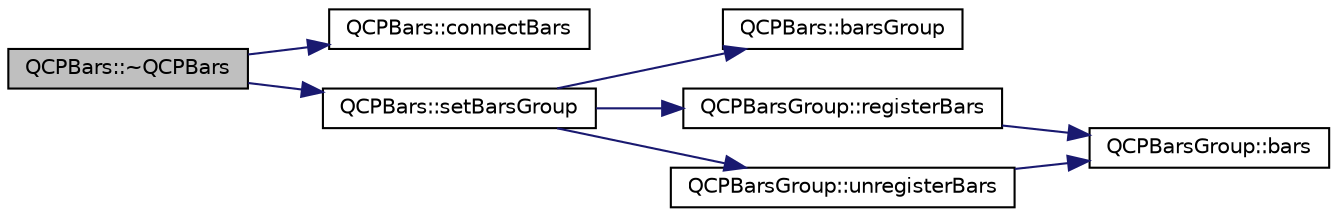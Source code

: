 digraph "QCPBars::~QCPBars"
{
 // LATEX_PDF_SIZE
  edge [fontname="Helvetica",fontsize="10",labelfontname="Helvetica",labelfontsize="10"];
  node [fontname="Helvetica",fontsize="10",shape=record];
  rankdir="LR";
  Node1 [label="QCPBars::~QCPBars",height=0.2,width=0.4,color="black", fillcolor="grey75", style="filled", fontcolor="black",tooltip=" "];
  Node1 -> Node2 [color="midnightblue",fontsize="10",style="solid",fontname="Helvetica"];
  Node2 [label="QCPBars::connectBars",height=0.2,width=0.4,color="black", fillcolor="white", style="filled",URL="$classQCPBars.html#a6ea37802cd22f97235cab614b14b9f19",tooltip=" "];
  Node1 -> Node3 [color="midnightblue",fontsize="10",style="solid",fontname="Helvetica"];
  Node3 [label="QCPBars::setBarsGroup",height=0.2,width=0.4,color="black", fillcolor="white", style="filled",URL="$classQCPBars.html#aedd1709061f0b307c47ddb45e172ef9a",tooltip=" "];
  Node3 -> Node4 [color="midnightblue",fontsize="10",style="solid",fontname="Helvetica"];
  Node4 [label="QCPBars::barsGroup",height=0.2,width=0.4,color="black", fillcolor="white", style="filled",URL="$classQCPBars.html#a5eef59840b68d205df4e0c3df5f97633",tooltip=" "];
  Node3 -> Node5 [color="midnightblue",fontsize="10",style="solid",fontname="Helvetica"];
  Node5 [label="QCPBarsGroup::registerBars",height=0.2,width=0.4,color="black", fillcolor="white", style="filled",URL="$classQCPBarsGroup.html#a7b00514f19ad58d0bb3fd5246a67fae2",tooltip=" "];
  Node5 -> Node6 [color="midnightblue",fontsize="10",style="solid",fontname="Helvetica"];
  Node6 [label="QCPBarsGroup::bars",height=0.2,width=0.4,color="black", fillcolor="white", style="filled",URL="$classQCPBarsGroup.html#a6e4f4e86abbec6a9342f204ef82abef8",tooltip=" "];
  Node3 -> Node7 [color="midnightblue",fontsize="10",style="solid",fontname="Helvetica"];
  Node7 [label="QCPBarsGroup::unregisterBars",height=0.2,width=0.4,color="black", fillcolor="white", style="filled",URL="$classQCPBarsGroup.html#ac7073cdd7b1a40c6cb4b5f908145f8c4",tooltip=" "];
  Node7 -> Node6 [color="midnightblue",fontsize="10",style="solid",fontname="Helvetica"];
}
